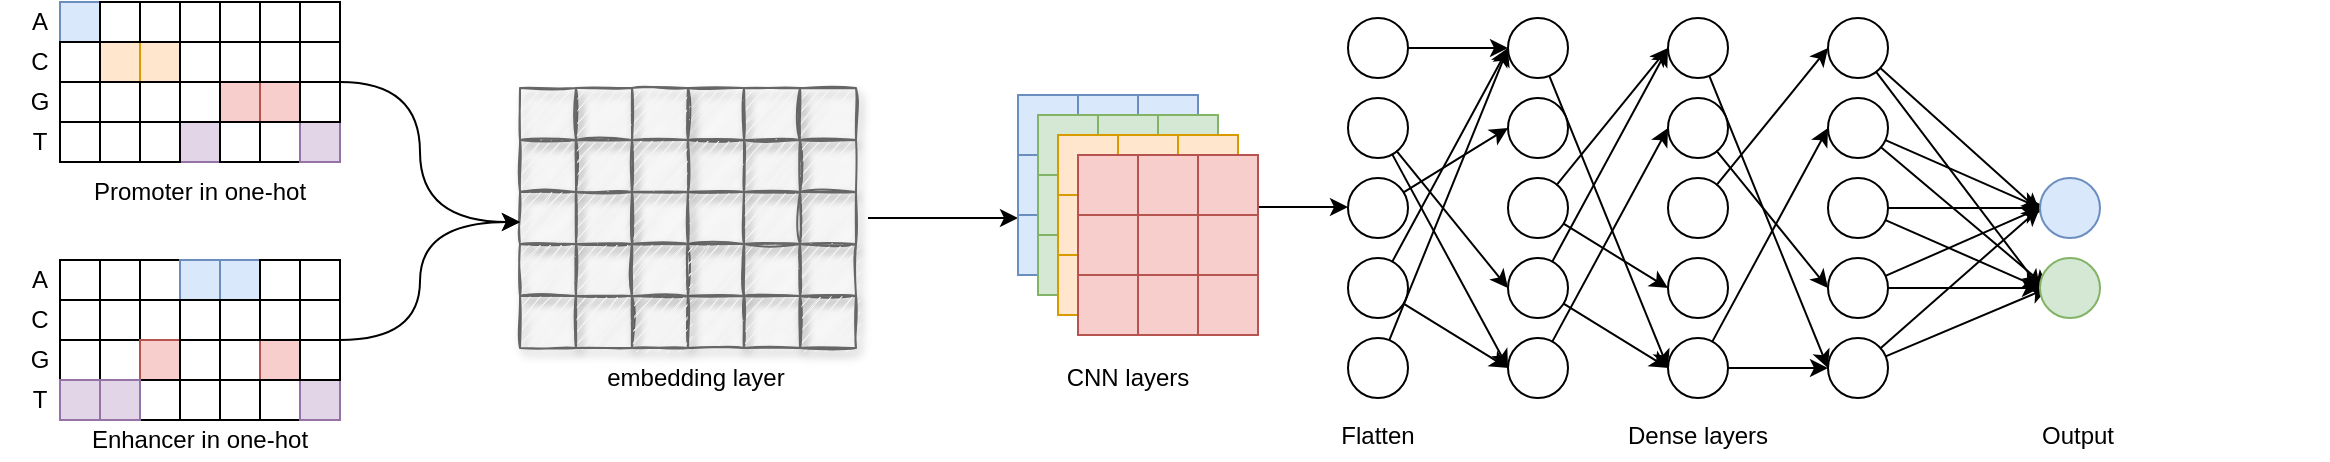 <mxfile version="14.8.5" type="github">
  <diagram id="KxuiyelQ4g_LW83yEsCo" name="Page-1">
    <mxGraphModel dx="1422" dy="763" grid="1" gridSize="10" guides="1" tooltips="1" connect="1" arrows="1" fold="1" page="1" pageScale="1" pageWidth="4681" pageHeight="3300" math="0" shadow="0">
      <root>
        <mxCell id="0" />
        <mxCell id="1" parent="0" />
        <mxCell id="luZRHkZ189JOT4w14sl7-182" style="edgeStyle=orthogonalEdgeStyle;rounded=0;orthogonalLoop=1;jettySize=auto;html=1;entryX=0;entryY=0.5;entryDx=0;entryDy=0;" edge="1" parent="1">
          <mxGeometry relative="1" as="geometry">
            <mxPoint x="570" y="284" as="sourcePoint" />
            <mxPoint x="645" y="284" as="targetPoint" />
            <Array as="points">
              <mxPoint x="590" y="284" />
              <mxPoint x="590" y="284" />
            </Array>
          </mxGeometry>
        </mxCell>
        <mxCell id="sUNE9Ao9WOD159sY9nD--49" value="&lt;div&gt;embedding layer&lt;/div&gt;" style="text;html=1;strokeColor=none;fillColor=none;align=center;verticalAlign=middle;whiteSpace=wrap;rounded=0;" parent="1" vertex="1">
          <mxGeometry x="404" y="354" width="160" height="20" as="geometry" />
        </mxCell>
        <mxCell id="luZRHkZ189JOT4w14sl7-183" value="" style="rounded=0;whiteSpace=wrap;html=1;shadow=1;glass=0;sketch=1;fillColor=#f5f5f5;strokeColor=#666666;fontColor=#333333;" vertex="1" parent="1">
          <mxGeometry x="480" y="219" width="28" height="26" as="geometry" />
        </mxCell>
        <mxCell id="luZRHkZ189JOT4w14sl7-184" value="" style="rounded=0;whiteSpace=wrap;html=1;shadow=1;glass=0;sketch=1;fillColor=#f5f5f5;strokeColor=#666666;fontColor=#333333;" vertex="1" parent="1">
          <mxGeometry x="508" y="219" width="28" height="26" as="geometry" />
        </mxCell>
        <mxCell id="luZRHkZ189JOT4w14sl7-185" value="" style="rounded=0;whiteSpace=wrap;html=1;shadow=1;glass=0;sketch=1;fillColor=#f5f5f5;strokeColor=#666666;fontColor=#333333;" vertex="1" parent="1">
          <mxGeometry x="536" y="219" width="28" height="26" as="geometry" />
        </mxCell>
        <mxCell id="luZRHkZ189JOT4w14sl7-186" value="" style="rounded=0;whiteSpace=wrap;html=1;shadow=1;glass=0;sketch=1;fillColor=#f5f5f5;strokeColor=#666666;fontColor=#333333;" vertex="1" parent="1">
          <mxGeometry x="480" y="245" width="28" height="26" as="geometry" />
        </mxCell>
        <mxCell id="luZRHkZ189JOT4w14sl7-187" value="" style="rounded=0;whiteSpace=wrap;html=1;shadow=1;glass=0;sketch=1;fillColor=#f5f5f5;strokeColor=#666666;fontColor=#333333;" vertex="1" parent="1">
          <mxGeometry x="508" y="245" width="28" height="26" as="geometry" />
        </mxCell>
        <mxCell id="luZRHkZ189JOT4w14sl7-188" value="" style="rounded=0;whiteSpace=wrap;html=1;shadow=1;glass=0;sketch=1;fillColor=#f5f5f5;strokeColor=#666666;fontColor=#333333;" vertex="1" parent="1">
          <mxGeometry x="536" y="245" width="28" height="26" as="geometry" />
        </mxCell>
        <mxCell id="luZRHkZ189JOT4w14sl7-189" value="" style="rounded=0;whiteSpace=wrap;html=1;shadow=1;glass=0;sketch=1;fillColor=#f5f5f5;strokeColor=#666666;fontColor=#333333;" vertex="1" parent="1">
          <mxGeometry x="480" y="271" width="28" height="26" as="geometry" />
        </mxCell>
        <mxCell id="luZRHkZ189JOT4w14sl7-190" value="" style="rounded=0;whiteSpace=wrap;html=1;shadow=1;glass=0;sketch=1;fillColor=#f5f5f5;strokeColor=#666666;fontColor=#333333;" vertex="1" parent="1">
          <mxGeometry x="508" y="271" width="28" height="26" as="geometry" />
        </mxCell>
        <mxCell id="luZRHkZ189JOT4w14sl7-191" value="" style="rounded=0;whiteSpace=wrap;html=1;shadow=1;glass=0;sketch=1;fillColor=#f5f5f5;strokeColor=#666666;fontColor=#333333;" vertex="1" parent="1">
          <mxGeometry x="536" y="271" width="28" height="26" as="geometry" />
        </mxCell>
        <mxCell id="luZRHkZ189JOT4w14sl7-192" value="" style="rounded=0;whiteSpace=wrap;html=1;shadow=1;glass=0;sketch=1;fillColor=#f5f5f5;strokeColor=#666666;fontColor=#333333;" vertex="1" parent="1">
          <mxGeometry x="480" y="297" width="28" height="26" as="geometry" />
        </mxCell>
        <mxCell id="luZRHkZ189JOT4w14sl7-193" value="" style="rounded=0;whiteSpace=wrap;html=1;shadow=1;glass=0;sketch=1;fillColor=#f5f5f5;strokeColor=#666666;fontColor=#333333;" vertex="1" parent="1">
          <mxGeometry x="508" y="297" width="28" height="26" as="geometry" />
        </mxCell>
        <mxCell id="luZRHkZ189JOT4w14sl7-194" value="" style="rounded=0;whiteSpace=wrap;html=1;shadow=1;glass=0;sketch=1;fillColor=#f5f5f5;strokeColor=#666666;fontColor=#333333;" vertex="1" parent="1">
          <mxGeometry x="536" y="297" width="28" height="26" as="geometry" />
        </mxCell>
        <mxCell id="luZRHkZ189JOT4w14sl7-195" value="" style="rounded=0;whiteSpace=wrap;html=1;shadow=1;glass=0;sketch=1;fillColor=#f5f5f5;strokeColor=#666666;fontColor=#333333;" vertex="1" parent="1">
          <mxGeometry x="480" y="323" width="28" height="26" as="geometry" />
        </mxCell>
        <mxCell id="luZRHkZ189JOT4w14sl7-196" value="" style="rounded=0;whiteSpace=wrap;html=1;shadow=1;glass=0;sketch=1;fillColor=#f5f5f5;strokeColor=#666666;fontColor=#333333;" vertex="1" parent="1">
          <mxGeometry x="508" y="323" width="28" height="26" as="geometry" />
        </mxCell>
        <mxCell id="luZRHkZ189JOT4w14sl7-197" value="" style="rounded=0;whiteSpace=wrap;html=1;shadow=1;glass=0;sketch=1;fillColor=#f5f5f5;strokeColor=#666666;fontColor=#333333;" vertex="1" parent="1">
          <mxGeometry x="536" y="323" width="28" height="26" as="geometry" />
        </mxCell>
        <mxCell id="luZRHkZ189JOT4w14sl7-198" value="" style="rounded=0;whiteSpace=wrap;html=1;shadow=1;glass=0;sketch=1;fillColor=#f5f5f5;strokeColor=#666666;fontColor=#333333;" vertex="1" parent="1">
          <mxGeometry x="396" y="219" width="28" height="26" as="geometry" />
        </mxCell>
        <mxCell id="luZRHkZ189JOT4w14sl7-199" value="" style="rounded=0;whiteSpace=wrap;html=1;shadow=1;glass=0;sketch=1;fillColor=#f5f5f5;strokeColor=#666666;fontColor=#333333;" vertex="1" parent="1">
          <mxGeometry x="424" y="219" width="28" height="26" as="geometry" />
        </mxCell>
        <mxCell id="luZRHkZ189JOT4w14sl7-200" value="" style="rounded=0;whiteSpace=wrap;html=1;shadow=1;glass=0;sketch=1;fillColor=#f5f5f5;strokeColor=#666666;fontColor=#333333;" vertex="1" parent="1">
          <mxGeometry x="452" y="219" width="28" height="26" as="geometry" />
        </mxCell>
        <mxCell id="luZRHkZ189JOT4w14sl7-201" value="" style="rounded=0;whiteSpace=wrap;html=1;shadow=1;glass=0;sketch=1;fillColor=#f5f5f5;strokeColor=#666666;fontColor=#333333;" vertex="1" parent="1">
          <mxGeometry x="396" y="245" width="28" height="26" as="geometry" />
        </mxCell>
        <mxCell id="luZRHkZ189JOT4w14sl7-202" value="" style="rounded=0;whiteSpace=wrap;html=1;shadow=1;glass=0;sketch=1;fillColor=#f5f5f5;strokeColor=#666666;fontColor=#333333;" vertex="1" parent="1">
          <mxGeometry x="424" y="245" width="28" height="26" as="geometry" />
        </mxCell>
        <mxCell id="luZRHkZ189JOT4w14sl7-203" value="" style="rounded=0;whiteSpace=wrap;html=1;shadow=1;glass=0;sketch=1;fillColor=#f5f5f5;strokeColor=#666666;fontColor=#333333;" vertex="1" parent="1">
          <mxGeometry x="452" y="245" width="28" height="26" as="geometry" />
        </mxCell>
        <mxCell id="luZRHkZ189JOT4w14sl7-204" value="" style="rounded=0;whiteSpace=wrap;html=1;shadow=1;glass=0;sketch=1;fillColor=#f5f5f5;strokeColor=#666666;fontColor=#333333;" vertex="1" parent="1">
          <mxGeometry x="396" y="271" width="28" height="26" as="geometry" />
        </mxCell>
        <mxCell id="luZRHkZ189JOT4w14sl7-205" value="" style="rounded=0;whiteSpace=wrap;html=1;shadow=1;glass=0;sketch=1;fillColor=#f5f5f5;strokeColor=#666666;fontColor=#333333;" vertex="1" parent="1">
          <mxGeometry x="424" y="271" width="28" height="26" as="geometry" />
        </mxCell>
        <mxCell id="luZRHkZ189JOT4w14sl7-206" value="" style="rounded=0;whiteSpace=wrap;html=1;shadow=1;glass=0;sketch=1;fillColor=#f5f5f5;strokeColor=#666666;fontColor=#333333;" vertex="1" parent="1">
          <mxGeometry x="452" y="271" width="28" height="26" as="geometry" />
        </mxCell>
        <mxCell id="luZRHkZ189JOT4w14sl7-207" value="" style="rounded=0;whiteSpace=wrap;html=1;shadow=1;glass=0;sketch=1;fillColor=#f5f5f5;strokeColor=#666666;fontColor=#333333;" vertex="1" parent="1">
          <mxGeometry x="396" y="297" width="28" height="26" as="geometry" />
        </mxCell>
        <mxCell id="luZRHkZ189JOT4w14sl7-208" value="" style="rounded=0;whiteSpace=wrap;html=1;shadow=1;glass=0;sketch=1;fillColor=#f5f5f5;strokeColor=#666666;fontColor=#333333;" vertex="1" parent="1">
          <mxGeometry x="424" y="297" width="28" height="26" as="geometry" />
        </mxCell>
        <mxCell id="luZRHkZ189JOT4w14sl7-209" value="" style="rounded=0;whiteSpace=wrap;html=1;shadow=1;glass=0;sketch=1;fillColor=#f5f5f5;strokeColor=#666666;fontColor=#333333;" vertex="1" parent="1">
          <mxGeometry x="452" y="297" width="28" height="26" as="geometry" />
        </mxCell>
        <mxCell id="luZRHkZ189JOT4w14sl7-210" value="" style="rounded=0;whiteSpace=wrap;html=1;shadow=1;glass=0;sketch=1;fillColor=#f5f5f5;strokeColor=#666666;fontColor=#333333;" vertex="1" parent="1">
          <mxGeometry x="396" y="323" width="28" height="26" as="geometry" />
        </mxCell>
        <mxCell id="luZRHkZ189JOT4w14sl7-211" value="" style="rounded=0;whiteSpace=wrap;html=1;shadow=1;glass=0;sketch=1;fillColor=#f5f5f5;strokeColor=#666666;fontColor=#333333;" vertex="1" parent="1">
          <mxGeometry x="424" y="323" width="28" height="26" as="geometry" />
        </mxCell>
        <mxCell id="luZRHkZ189JOT4w14sl7-212" value="" style="rounded=0;whiteSpace=wrap;html=1;shadow=1;glass=0;sketch=1;fillColor=#f5f5f5;strokeColor=#666666;fontColor=#333333;" vertex="1" parent="1">
          <mxGeometry x="452" y="323" width="28" height="26" as="geometry" />
        </mxCell>
        <mxCell id="luZRHkZ189JOT4w14sl7-213" value="&lt;div&gt;Promoter in one-hot&lt;/div&gt;" style="text;html=1;strokeColor=none;fillColor=none;align=center;verticalAlign=middle;whiteSpace=wrap;rounded=0;" vertex="1" parent="1">
          <mxGeometry x="156" y="261" width="160" height="20" as="geometry" />
        </mxCell>
        <mxCell id="luZRHkZ189JOT4w14sl7-214" value="&lt;div&gt;Enhancer in one-hot&lt;/div&gt;" style="text;html=1;strokeColor=none;fillColor=none;align=center;verticalAlign=middle;whiteSpace=wrap;rounded=0;" vertex="1" parent="1">
          <mxGeometry x="156" y="385" width="160" height="20" as="geometry" />
        </mxCell>
        <mxCell id="luZRHkZ189JOT4w14sl7-215" value="G" style="text;html=1;strokeColor=none;fillColor=none;align=center;verticalAlign=middle;whiteSpace=wrap;rounded=0;" vertex="1" parent="1">
          <mxGeometry x="136" y="216" width="40" height="20" as="geometry" />
        </mxCell>
        <mxCell id="luZRHkZ189JOT4w14sl7-216" value="T" style="text;html=1;strokeColor=none;fillColor=none;align=center;verticalAlign=middle;whiteSpace=wrap;rounded=0;" vertex="1" parent="1">
          <mxGeometry x="136" y="236" width="40" height="20" as="geometry" />
        </mxCell>
        <mxCell id="luZRHkZ189JOT4w14sl7-217" value="&lt;div&gt;A&lt;/div&gt;" style="text;html=1;strokeColor=none;fillColor=none;align=center;verticalAlign=middle;whiteSpace=wrap;rounded=0;" vertex="1" parent="1">
          <mxGeometry x="136" y="176" width="40" height="20" as="geometry" />
        </mxCell>
        <mxCell id="luZRHkZ189JOT4w14sl7-218" value="C" style="text;html=1;strokeColor=none;fillColor=none;align=center;verticalAlign=middle;whiteSpace=wrap;rounded=0;" vertex="1" parent="1">
          <mxGeometry x="136" y="196" width="40" height="20" as="geometry" />
        </mxCell>
        <mxCell id="luZRHkZ189JOT4w14sl7-219" value="" style="whiteSpace=wrap;html=1;aspect=fixed;fillColor=#dae8fc;strokeColor=#6c8ebf;" vertex="1" parent="1">
          <mxGeometry x="166" y="176" width="20" height="20" as="geometry" />
        </mxCell>
        <mxCell id="luZRHkZ189JOT4w14sl7-220" value="" style="whiteSpace=wrap;html=1;aspect=fixed;" vertex="1" parent="1">
          <mxGeometry x="186" y="196" width="20" height="20" as="geometry" />
        </mxCell>
        <mxCell id="luZRHkZ189JOT4w14sl7-221" value="" style="whiteSpace=wrap;html=1;aspect=fixed;fillColor=#ffe6cc;strokeColor=#d79b00;" vertex="1" parent="1">
          <mxGeometry x="186" y="196" width="20" height="20" as="geometry" />
        </mxCell>
        <mxCell id="luZRHkZ189JOT4w14sl7-222" value="" style="whiteSpace=wrap;html=1;aspect=fixed;fillColor=#ffe6cc;strokeColor=#d79b00;" vertex="1" parent="1">
          <mxGeometry x="206" y="196" width="20" height="20" as="geometry" />
        </mxCell>
        <mxCell id="luZRHkZ189JOT4w14sl7-223" value="" style="whiteSpace=wrap;html=1;aspect=fixed;fillColor=#e1d5e7;strokeColor=#9673a6;" vertex="1" parent="1">
          <mxGeometry x="226" y="236" width="20" height="20" as="geometry" />
        </mxCell>
        <mxCell id="luZRHkZ189JOT4w14sl7-224" value="" style="whiteSpace=wrap;html=1;aspect=fixed;fillColor=#f8cecc;strokeColor=#b85450;" vertex="1" parent="1">
          <mxGeometry x="246" y="216" width="20" height="20" as="geometry" />
        </mxCell>
        <mxCell id="luZRHkZ189JOT4w14sl7-225" value="" style="whiteSpace=wrap;html=1;aspect=fixed;fillColor=#f8cecc;strokeColor=#b85450;" vertex="1" parent="1">
          <mxGeometry x="266" y="216" width="20" height="20" as="geometry" />
        </mxCell>
        <mxCell id="luZRHkZ189JOT4w14sl7-226" value="" style="rounded=0;whiteSpace=wrap;html=1;" vertex="1" parent="1">
          <mxGeometry x="166" y="196" width="20" height="20" as="geometry" />
        </mxCell>
        <mxCell id="luZRHkZ189JOT4w14sl7-227" value="" style="rounded=0;whiteSpace=wrap;html=1;" vertex="1" parent="1">
          <mxGeometry x="166" y="216" width="20" height="20" as="geometry" />
        </mxCell>
        <mxCell id="luZRHkZ189JOT4w14sl7-228" value="" style="rounded=0;whiteSpace=wrap;html=1;" vertex="1" parent="1">
          <mxGeometry x="186" y="216" width="20" height="20" as="geometry" />
        </mxCell>
        <mxCell id="luZRHkZ189JOT4w14sl7-229" value="" style="rounded=0;whiteSpace=wrap;html=1;" vertex="1" parent="1">
          <mxGeometry x="206" y="216" width="20" height="20" as="geometry" />
        </mxCell>
        <mxCell id="luZRHkZ189JOT4w14sl7-230" value="" style="rounded=0;whiteSpace=wrap;html=1;" vertex="1" parent="1">
          <mxGeometry x="226" y="216" width="20" height="20" as="geometry" />
        </mxCell>
        <mxCell id="luZRHkZ189JOT4w14sl7-231" value="" style="rounded=0;whiteSpace=wrap;html=1;" vertex="1" parent="1">
          <mxGeometry x="206" y="236" width="20" height="20" as="geometry" />
        </mxCell>
        <mxCell id="luZRHkZ189JOT4w14sl7-232" value="" style="rounded=0;whiteSpace=wrap;html=1;" vertex="1" parent="1">
          <mxGeometry x="166" y="236" width="20" height="20" as="geometry" />
        </mxCell>
        <mxCell id="luZRHkZ189JOT4w14sl7-233" value="" style="rounded=0;whiteSpace=wrap;html=1;" vertex="1" parent="1">
          <mxGeometry x="186" y="236" width="20" height="20" as="geometry" />
        </mxCell>
        <mxCell id="luZRHkZ189JOT4w14sl7-234" value="" style="rounded=0;whiteSpace=wrap;html=1;" vertex="1" parent="1">
          <mxGeometry x="246" y="236" width="20" height="20" as="geometry" />
        </mxCell>
        <mxCell id="luZRHkZ189JOT4w14sl7-235" value="" style="rounded=0;whiteSpace=wrap;html=1;" vertex="1" parent="1">
          <mxGeometry x="266" y="236" width="20" height="20" as="geometry" />
        </mxCell>
        <mxCell id="luZRHkZ189JOT4w14sl7-236" value="" style="rounded=0;whiteSpace=wrap;html=1;" vertex="1" parent="1">
          <mxGeometry x="186" y="176" width="20" height="20" as="geometry" />
        </mxCell>
        <mxCell id="luZRHkZ189JOT4w14sl7-237" value="" style="rounded=0;whiteSpace=wrap;html=1;" vertex="1" parent="1">
          <mxGeometry x="206" y="176" width="20" height="20" as="geometry" />
        </mxCell>
        <mxCell id="luZRHkZ189JOT4w14sl7-238" value="" style="rounded=0;whiteSpace=wrap;html=1;" vertex="1" parent="1">
          <mxGeometry x="226" y="176" width="20" height="20" as="geometry" />
        </mxCell>
        <mxCell id="luZRHkZ189JOT4w14sl7-239" value="" style="rounded=0;whiteSpace=wrap;html=1;" vertex="1" parent="1">
          <mxGeometry x="246" y="176" width="20" height="20" as="geometry" />
        </mxCell>
        <mxCell id="luZRHkZ189JOT4w14sl7-240" value="" style="rounded=0;whiteSpace=wrap;html=1;" vertex="1" parent="1">
          <mxGeometry x="226" y="196" width="20" height="20" as="geometry" />
        </mxCell>
        <mxCell id="luZRHkZ189JOT4w14sl7-241" value="" style="rounded=0;whiteSpace=wrap;html=1;" vertex="1" parent="1">
          <mxGeometry x="246" y="196" width="20" height="20" as="geometry" />
        </mxCell>
        <mxCell id="luZRHkZ189JOT4w14sl7-242" value="" style="rounded=0;whiteSpace=wrap;html=1;" vertex="1" parent="1">
          <mxGeometry x="266" y="196" width="20" height="20" as="geometry" />
        </mxCell>
        <mxCell id="luZRHkZ189JOT4w14sl7-243" value="" style="rounded=0;whiteSpace=wrap;html=1;" vertex="1" parent="1">
          <mxGeometry x="266" y="176" width="20" height="20" as="geometry" />
        </mxCell>
        <mxCell id="luZRHkZ189JOT4w14sl7-244" value="" style="whiteSpace=wrap;html=1;aspect=fixed;fillColor=#e1d5e7;strokeColor=#9673a6;" vertex="1" parent="1">
          <mxGeometry x="286" y="236" width="20" height="20" as="geometry" />
        </mxCell>
        <mxCell id="luZRHkZ189JOT4w14sl7-245" value="" style="rounded=0;whiteSpace=wrap;html=1;" vertex="1" parent="1">
          <mxGeometry x="286" y="216" width="20" height="20" as="geometry" />
        </mxCell>
        <mxCell id="luZRHkZ189JOT4w14sl7-246" value="" style="rounded=0;whiteSpace=wrap;html=1;" vertex="1" parent="1">
          <mxGeometry x="286" y="176" width="20" height="20" as="geometry" />
        </mxCell>
        <mxCell id="luZRHkZ189JOT4w14sl7-247" style="edgeStyle=orthogonalEdgeStyle;curved=1;rounded=0;orthogonalLoop=1;jettySize=auto;html=1;entryX=0;entryY=0.5;entryDx=0;entryDy=0;exitX=1;exitY=1;exitDx=0;exitDy=0;" edge="1" parent="1" source="luZRHkZ189JOT4w14sl7-248">
          <mxGeometry relative="1" as="geometry">
            <mxPoint x="396" y="286.0" as="targetPoint" />
            <Array as="points">
              <mxPoint x="346" y="216.5" />
              <mxPoint x="346" y="286.5" />
            </Array>
          </mxGeometry>
        </mxCell>
        <mxCell id="luZRHkZ189JOT4w14sl7-248" value="" style="rounded=0;whiteSpace=wrap;html=1;" vertex="1" parent="1">
          <mxGeometry x="286" y="196" width="20" height="20" as="geometry" />
        </mxCell>
        <mxCell id="luZRHkZ189JOT4w14sl7-249" value="G" style="text;html=1;strokeColor=none;fillColor=none;align=center;verticalAlign=middle;whiteSpace=wrap;rounded=0;" vertex="1" parent="1">
          <mxGeometry x="136" y="345" width="40" height="20" as="geometry" />
        </mxCell>
        <mxCell id="luZRHkZ189JOT4w14sl7-250" value="T" style="text;html=1;strokeColor=none;fillColor=none;align=center;verticalAlign=middle;whiteSpace=wrap;rounded=0;" vertex="1" parent="1">
          <mxGeometry x="136" y="365" width="40" height="20" as="geometry" />
        </mxCell>
        <mxCell id="luZRHkZ189JOT4w14sl7-251" value="&lt;div&gt;A&lt;/div&gt;" style="text;html=1;strokeColor=none;fillColor=none;align=center;verticalAlign=middle;whiteSpace=wrap;rounded=0;" vertex="1" parent="1">
          <mxGeometry x="136" y="305" width="40" height="20" as="geometry" />
        </mxCell>
        <mxCell id="luZRHkZ189JOT4w14sl7-252" value="C" style="text;html=1;strokeColor=none;fillColor=none;align=center;verticalAlign=middle;whiteSpace=wrap;rounded=0;" vertex="1" parent="1">
          <mxGeometry x="136" y="325" width="40" height="20" as="geometry" />
        </mxCell>
        <mxCell id="luZRHkZ189JOT4w14sl7-253" value="" style="whiteSpace=wrap;html=1;aspect=fixed;" vertex="1" parent="1">
          <mxGeometry x="166" y="305" width="20" height="20" as="geometry" />
        </mxCell>
        <mxCell id="luZRHkZ189JOT4w14sl7-254" value="" style="whiteSpace=wrap;html=1;aspect=fixed;" vertex="1" parent="1">
          <mxGeometry x="186" y="325" width="20" height="20" as="geometry" />
        </mxCell>
        <mxCell id="luZRHkZ189JOT4w14sl7-255" value="" style="whiteSpace=wrap;html=1;aspect=fixed;" vertex="1" parent="1">
          <mxGeometry x="186" y="325" width="20" height="20" as="geometry" />
        </mxCell>
        <mxCell id="luZRHkZ189JOT4w14sl7-256" value="" style="whiteSpace=wrap;html=1;aspect=fixed;" vertex="1" parent="1">
          <mxGeometry x="206" y="325" width="20" height="20" as="geometry" />
        </mxCell>
        <mxCell id="luZRHkZ189JOT4w14sl7-257" value="" style="whiteSpace=wrap;html=1;aspect=fixed;" vertex="1" parent="1">
          <mxGeometry x="226" y="365" width="20" height="20" as="geometry" />
        </mxCell>
        <mxCell id="luZRHkZ189JOT4w14sl7-258" value="" style="whiteSpace=wrap;html=1;aspect=fixed;" vertex="1" parent="1">
          <mxGeometry x="246" y="345" width="20" height="20" as="geometry" />
        </mxCell>
        <mxCell id="luZRHkZ189JOT4w14sl7-259" value="" style="whiteSpace=wrap;html=1;aspect=fixed;fillColor=#f8cecc;strokeColor=#b85450;" vertex="1" parent="1">
          <mxGeometry x="266" y="345" width="20" height="20" as="geometry" />
        </mxCell>
        <mxCell id="luZRHkZ189JOT4w14sl7-260" value="" style="rounded=0;whiteSpace=wrap;html=1;" vertex="1" parent="1">
          <mxGeometry x="166" y="325" width="20" height="20" as="geometry" />
        </mxCell>
        <mxCell id="luZRHkZ189JOT4w14sl7-261" value="" style="rounded=0;whiteSpace=wrap;html=1;" vertex="1" parent="1">
          <mxGeometry x="166" y="345" width="20" height="20" as="geometry" />
        </mxCell>
        <mxCell id="luZRHkZ189JOT4w14sl7-262" value="" style="rounded=0;whiteSpace=wrap;html=1;" vertex="1" parent="1">
          <mxGeometry x="186" y="345" width="20" height="20" as="geometry" />
        </mxCell>
        <mxCell id="luZRHkZ189JOT4w14sl7-263" value="" style="rounded=0;whiteSpace=wrap;html=1;fillColor=#f8cecc;strokeColor=#b85450;" vertex="1" parent="1">
          <mxGeometry x="206" y="345" width="20" height="20" as="geometry" />
        </mxCell>
        <mxCell id="luZRHkZ189JOT4w14sl7-264" value="" style="rounded=0;whiteSpace=wrap;html=1;" vertex="1" parent="1">
          <mxGeometry x="226" y="345" width="20" height="20" as="geometry" />
        </mxCell>
        <mxCell id="luZRHkZ189JOT4w14sl7-265" value="" style="rounded=0;whiteSpace=wrap;html=1;" vertex="1" parent="1">
          <mxGeometry x="206" y="365" width="20" height="20" as="geometry" />
        </mxCell>
        <mxCell id="luZRHkZ189JOT4w14sl7-266" value="" style="rounded=0;whiteSpace=wrap;html=1;fillColor=#e1d5e7;strokeColor=#9673a6;" vertex="1" parent="1">
          <mxGeometry x="166" y="365" width="20" height="20" as="geometry" />
        </mxCell>
        <mxCell id="luZRHkZ189JOT4w14sl7-267" value="" style="rounded=0;whiteSpace=wrap;html=1;fillColor=#e1d5e7;strokeColor=#9673a6;" vertex="1" parent="1">
          <mxGeometry x="186" y="365" width="20" height="20" as="geometry" />
        </mxCell>
        <mxCell id="luZRHkZ189JOT4w14sl7-268" value="" style="rounded=0;whiteSpace=wrap;html=1;" vertex="1" parent="1">
          <mxGeometry x="246" y="365" width="20" height="20" as="geometry" />
        </mxCell>
        <mxCell id="luZRHkZ189JOT4w14sl7-269" value="" style="rounded=0;whiteSpace=wrap;html=1;" vertex="1" parent="1">
          <mxGeometry x="266" y="365" width="20" height="20" as="geometry" />
        </mxCell>
        <mxCell id="luZRHkZ189JOT4w14sl7-270" value="" style="rounded=0;whiteSpace=wrap;html=1;" vertex="1" parent="1">
          <mxGeometry x="186" y="305" width="20" height="20" as="geometry" />
        </mxCell>
        <mxCell id="luZRHkZ189JOT4w14sl7-271" value="" style="rounded=0;whiteSpace=wrap;html=1;" vertex="1" parent="1">
          <mxGeometry x="206" y="305" width="20" height="20" as="geometry" />
        </mxCell>
        <mxCell id="luZRHkZ189JOT4w14sl7-272" value="" style="rounded=0;whiteSpace=wrap;html=1;fillColor=#dae8fc;strokeColor=#6c8ebf;" vertex="1" parent="1">
          <mxGeometry x="226" y="305" width="20" height="20" as="geometry" />
        </mxCell>
        <mxCell id="luZRHkZ189JOT4w14sl7-273" value="" style="rounded=0;whiteSpace=wrap;html=1;fillColor=#dae8fc;strokeColor=#6c8ebf;" vertex="1" parent="1">
          <mxGeometry x="246" y="305" width="20" height="20" as="geometry" />
        </mxCell>
        <mxCell id="luZRHkZ189JOT4w14sl7-274" value="" style="rounded=0;whiteSpace=wrap;html=1;" vertex="1" parent="1">
          <mxGeometry x="226" y="325" width="20" height="20" as="geometry" />
        </mxCell>
        <mxCell id="luZRHkZ189JOT4w14sl7-275" value="" style="rounded=0;whiteSpace=wrap;html=1;" vertex="1" parent="1">
          <mxGeometry x="246" y="325" width="20" height="20" as="geometry" />
        </mxCell>
        <mxCell id="luZRHkZ189JOT4w14sl7-276" value="" style="rounded=0;whiteSpace=wrap;html=1;" vertex="1" parent="1">
          <mxGeometry x="266" y="325" width="20" height="20" as="geometry" />
        </mxCell>
        <mxCell id="luZRHkZ189JOT4w14sl7-277" value="" style="rounded=0;whiteSpace=wrap;html=1;" vertex="1" parent="1">
          <mxGeometry x="266" y="305" width="20" height="20" as="geometry" />
        </mxCell>
        <mxCell id="luZRHkZ189JOT4w14sl7-278" value="" style="whiteSpace=wrap;html=1;aspect=fixed;fillColor=#e1d5e7;strokeColor=#9673a6;" vertex="1" parent="1">
          <mxGeometry x="286" y="365" width="20" height="20" as="geometry" />
        </mxCell>
        <mxCell id="luZRHkZ189JOT4w14sl7-279" value="" style="rounded=0;whiteSpace=wrap;html=1;" vertex="1" parent="1">
          <mxGeometry x="286" y="345" width="20" height="20" as="geometry" />
        </mxCell>
        <mxCell id="luZRHkZ189JOT4w14sl7-280" value="" style="rounded=0;whiteSpace=wrap;html=1;" vertex="1" parent="1">
          <mxGeometry x="286" y="305" width="20" height="20" as="geometry" />
        </mxCell>
        <mxCell id="luZRHkZ189JOT4w14sl7-281" style="edgeStyle=orthogonalEdgeStyle;curved=1;rounded=0;orthogonalLoop=1;jettySize=auto;html=1;entryX=0;entryY=0.5;entryDx=0;entryDy=0;exitX=1;exitY=1;exitDx=0;exitDy=0;" edge="1" parent="1" source="luZRHkZ189JOT4w14sl7-282">
          <mxGeometry relative="1" as="geometry">
            <mxPoint x="396" y="286.0" as="targetPoint" />
            <Array as="points">
              <mxPoint x="346" y="345.5" />
              <mxPoint x="346" y="285.5" />
            </Array>
          </mxGeometry>
        </mxCell>
        <mxCell id="luZRHkZ189JOT4w14sl7-282" value="" style="rounded=0;whiteSpace=wrap;html=1;" vertex="1" parent="1">
          <mxGeometry x="286" y="325" width="20" height="20" as="geometry" />
        </mxCell>
        <mxCell id="luZRHkZ189JOT4w14sl7-283" style="edgeStyle=orthogonalEdgeStyle;rounded=0;orthogonalLoop=1;jettySize=auto;html=1;entryX=0;entryY=0.5;entryDx=0;entryDy=0;" edge="1" parent="1">
          <mxGeometry relative="1" as="geometry">
            <mxPoint x="765" y="278.5" as="sourcePoint" />
            <mxPoint x="810" y="278.5" as="targetPoint" />
            <Array as="points">
              <mxPoint x="780" y="278.5" />
              <mxPoint x="780" y="278.5" />
            </Array>
          </mxGeometry>
        </mxCell>
        <mxCell id="luZRHkZ189JOT4w14sl7-284" value="&lt;div&gt;CNN layers&lt;/div&gt;" style="text;html=1;strokeColor=none;fillColor=none;align=center;verticalAlign=middle;whiteSpace=wrap;rounded=0;" vertex="1" parent="1">
          <mxGeometry x="575" y="353.5" width="250" height="20" as="geometry" />
        </mxCell>
        <mxCell id="luZRHkZ189JOT4w14sl7-285" value="" style="whiteSpace=wrap;html=1;aspect=fixed;fillColor=#dae8fc;strokeColor=#6c8ebf;" vertex="1" parent="1">
          <mxGeometry x="645" y="222.5" width="30" height="30" as="geometry" />
        </mxCell>
        <mxCell id="luZRHkZ189JOT4w14sl7-286" value="" style="whiteSpace=wrap;html=1;aspect=fixed;fillColor=#dae8fc;strokeColor=#6c8ebf;" vertex="1" parent="1">
          <mxGeometry x="675" y="222.5" width="30" height="30" as="geometry" />
        </mxCell>
        <mxCell id="luZRHkZ189JOT4w14sl7-287" value="" style="whiteSpace=wrap;html=1;aspect=fixed;fillColor=#dae8fc;strokeColor=#6c8ebf;" vertex="1" parent="1">
          <mxGeometry x="705" y="222.5" width="30" height="30" as="geometry" />
        </mxCell>
        <mxCell id="luZRHkZ189JOT4w14sl7-288" value="" style="whiteSpace=wrap;html=1;aspect=fixed;fillColor=#dae8fc;strokeColor=#6c8ebf;" vertex="1" parent="1">
          <mxGeometry x="645" y="252.5" width="30" height="30" as="geometry" />
        </mxCell>
        <mxCell id="luZRHkZ189JOT4w14sl7-289" value="" style="whiteSpace=wrap;html=1;aspect=fixed;fillColor=#dae8fc;strokeColor=#6c8ebf;" vertex="1" parent="1">
          <mxGeometry x="675" y="252.5" width="30" height="30" as="geometry" />
        </mxCell>
        <mxCell id="luZRHkZ189JOT4w14sl7-290" value="" style="whiteSpace=wrap;html=1;aspect=fixed;fillColor=#dae8fc;strokeColor=#6c8ebf;" vertex="1" parent="1">
          <mxGeometry x="705" y="252.5" width="30" height="30" as="geometry" />
        </mxCell>
        <mxCell id="luZRHkZ189JOT4w14sl7-291" value="" style="whiteSpace=wrap;html=1;aspect=fixed;fillColor=#dae8fc;strokeColor=#6c8ebf;" vertex="1" parent="1">
          <mxGeometry x="645" y="282.5" width="30" height="30" as="geometry" />
        </mxCell>
        <mxCell id="luZRHkZ189JOT4w14sl7-292" value="" style="whiteSpace=wrap;html=1;aspect=fixed;fillColor=#dae8fc;strokeColor=#6c8ebf;" vertex="1" parent="1">
          <mxGeometry x="675" y="282.5" width="30" height="30" as="geometry" />
        </mxCell>
        <mxCell id="luZRHkZ189JOT4w14sl7-293" value="" style="whiteSpace=wrap;html=1;aspect=fixed;fillColor=#dae8fc;strokeColor=#6c8ebf;" vertex="1" parent="1">
          <mxGeometry x="705" y="282.5" width="30" height="30" as="geometry" />
        </mxCell>
        <mxCell id="luZRHkZ189JOT4w14sl7-294" value="" style="whiteSpace=wrap;html=1;aspect=fixed;fillColor=#d5e8d4;strokeColor=#82b366;" vertex="1" parent="1">
          <mxGeometry x="655" y="232.5" width="30" height="30" as="geometry" />
        </mxCell>
        <mxCell id="luZRHkZ189JOT4w14sl7-295" value="" style="whiteSpace=wrap;html=1;aspect=fixed;fillColor=#d5e8d4;strokeColor=#82b366;" vertex="1" parent="1">
          <mxGeometry x="685" y="232.5" width="30" height="30" as="geometry" />
        </mxCell>
        <mxCell id="luZRHkZ189JOT4w14sl7-296" value="" style="whiteSpace=wrap;html=1;aspect=fixed;fillColor=#d5e8d4;strokeColor=#82b366;" vertex="1" parent="1">
          <mxGeometry x="715" y="232.5" width="30" height="30" as="geometry" />
        </mxCell>
        <mxCell id="luZRHkZ189JOT4w14sl7-297" value="" style="whiteSpace=wrap;html=1;aspect=fixed;fillColor=#d5e8d4;strokeColor=#82b366;" vertex="1" parent="1">
          <mxGeometry x="655" y="262.5" width="30" height="30" as="geometry" />
        </mxCell>
        <mxCell id="luZRHkZ189JOT4w14sl7-298" value="" style="whiteSpace=wrap;html=1;aspect=fixed;fillColor=#d5e8d4;strokeColor=#82b366;" vertex="1" parent="1">
          <mxGeometry x="685" y="262.5" width="30" height="30" as="geometry" />
        </mxCell>
        <mxCell id="luZRHkZ189JOT4w14sl7-299" value="" style="whiteSpace=wrap;html=1;aspect=fixed;fillColor=#d5e8d4;strokeColor=#82b366;" vertex="1" parent="1">
          <mxGeometry x="715" y="262.5" width="30" height="30" as="geometry" />
        </mxCell>
        <mxCell id="luZRHkZ189JOT4w14sl7-300" value="" style="whiteSpace=wrap;html=1;aspect=fixed;fillColor=#d5e8d4;strokeColor=#82b366;" vertex="1" parent="1">
          <mxGeometry x="655" y="292.5" width="30" height="30" as="geometry" />
        </mxCell>
        <mxCell id="luZRHkZ189JOT4w14sl7-301" value="" style="whiteSpace=wrap;html=1;aspect=fixed;fillColor=#d5e8d4;strokeColor=#82b366;" vertex="1" parent="1">
          <mxGeometry x="685" y="292.5" width="30" height="30" as="geometry" />
        </mxCell>
        <mxCell id="luZRHkZ189JOT4w14sl7-302" value="" style="whiteSpace=wrap;html=1;aspect=fixed;fillColor=#d5e8d4;strokeColor=#82b366;" vertex="1" parent="1">
          <mxGeometry x="715" y="292.5" width="30" height="30" as="geometry" />
        </mxCell>
        <mxCell id="luZRHkZ189JOT4w14sl7-303" value="" style="whiteSpace=wrap;html=1;aspect=fixed;fillColor=#ffe6cc;strokeColor=#d79b00;" vertex="1" parent="1">
          <mxGeometry x="665" y="242.5" width="30" height="30" as="geometry" />
        </mxCell>
        <mxCell id="luZRHkZ189JOT4w14sl7-304" value="" style="whiteSpace=wrap;html=1;aspect=fixed;fillColor=#ffe6cc;strokeColor=#d79b00;" vertex="1" parent="1">
          <mxGeometry x="695" y="242.5" width="30" height="30" as="geometry" />
        </mxCell>
        <mxCell id="luZRHkZ189JOT4w14sl7-305" value="" style="whiteSpace=wrap;html=1;aspect=fixed;fillColor=#ffe6cc;strokeColor=#d79b00;" vertex="1" parent="1">
          <mxGeometry x="725" y="242.5" width="30" height="30" as="geometry" />
        </mxCell>
        <mxCell id="luZRHkZ189JOT4w14sl7-306" value="" style="whiteSpace=wrap;html=1;aspect=fixed;fillColor=#ffe6cc;strokeColor=#d79b00;" vertex="1" parent="1">
          <mxGeometry x="665" y="272.5" width="30" height="30" as="geometry" />
        </mxCell>
        <mxCell id="luZRHkZ189JOT4w14sl7-307" value="" style="whiteSpace=wrap;html=1;aspect=fixed;fillColor=#ffe6cc;strokeColor=#d79b00;" vertex="1" parent="1">
          <mxGeometry x="695" y="272.5" width="30" height="30" as="geometry" />
        </mxCell>
        <mxCell id="luZRHkZ189JOT4w14sl7-308" value="" style="whiteSpace=wrap;html=1;aspect=fixed;fillColor=#ffe6cc;strokeColor=#d79b00;" vertex="1" parent="1">
          <mxGeometry x="725" y="272.5" width="30" height="30" as="geometry" />
        </mxCell>
        <mxCell id="luZRHkZ189JOT4w14sl7-309" value="" style="whiteSpace=wrap;html=1;aspect=fixed;fillColor=#ffe6cc;strokeColor=#d79b00;" vertex="1" parent="1">
          <mxGeometry x="665" y="302.5" width="30" height="30" as="geometry" />
        </mxCell>
        <mxCell id="luZRHkZ189JOT4w14sl7-310" value="" style="whiteSpace=wrap;html=1;aspect=fixed;fillColor=#ffe6cc;strokeColor=#d79b00;" vertex="1" parent="1">
          <mxGeometry x="695" y="302.5" width="30" height="30" as="geometry" />
        </mxCell>
        <mxCell id="luZRHkZ189JOT4w14sl7-311" value="" style="whiteSpace=wrap;html=1;aspect=fixed;fillColor=#ffe6cc;strokeColor=#d79b00;" vertex="1" parent="1">
          <mxGeometry x="725" y="302.5" width="30" height="30" as="geometry" />
        </mxCell>
        <mxCell id="luZRHkZ189JOT4w14sl7-312" value="" style="whiteSpace=wrap;html=1;aspect=fixed;fillColor=#f8cecc;strokeColor=#b85450;" vertex="1" parent="1">
          <mxGeometry x="675" y="252.5" width="30" height="30" as="geometry" />
        </mxCell>
        <mxCell id="luZRHkZ189JOT4w14sl7-313" value="" style="whiteSpace=wrap;html=1;aspect=fixed;fillColor=#f8cecc;strokeColor=#b85450;" vertex="1" parent="1">
          <mxGeometry x="705" y="252.5" width="30" height="30" as="geometry" />
        </mxCell>
        <mxCell id="luZRHkZ189JOT4w14sl7-314" value="" style="whiteSpace=wrap;html=1;aspect=fixed;fillColor=#f8cecc;strokeColor=#b85450;" vertex="1" parent="1">
          <mxGeometry x="735" y="252.5" width="30" height="30" as="geometry" />
        </mxCell>
        <mxCell id="luZRHkZ189JOT4w14sl7-315" value="" style="whiteSpace=wrap;html=1;aspect=fixed;fillColor=#f8cecc;strokeColor=#b85450;" vertex="1" parent="1">
          <mxGeometry x="675" y="282.5" width="30" height="30" as="geometry" />
        </mxCell>
        <mxCell id="luZRHkZ189JOT4w14sl7-316" value="" style="whiteSpace=wrap;html=1;aspect=fixed;fillColor=#f8cecc;strokeColor=#b85450;" vertex="1" parent="1">
          <mxGeometry x="705" y="282.5" width="30" height="30" as="geometry" />
        </mxCell>
        <mxCell id="luZRHkZ189JOT4w14sl7-317" value="" style="whiteSpace=wrap;html=1;aspect=fixed;fillColor=#f8cecc;strokeColor=#b85450;" vertex="1" parent="1">
          <mxGeometry x="735" y="282.5" width="30" height="30" as="geometry" />
        </mxCell>
        <mxCell id="luZRHkZ189JOT4w14sl7-318" value="" style="whiteSpace=wrap;html=1;aspect=fixed;fillColor=#f8cecc;strokeColor=#b85450;" vertex="1" parent="1">
          <mxGeometry x="675" y="312.5" width="30" height="30" as="geometry" />
        </mxCell>
        <mxCell id="luZRHkZ189JOT4w14sl7-319" value="" style="whiteSpace=wrap;html=1;aspect=fixed;fillColor=#f8cecc;strokeColor=#b85450;" vertex="1" parent="1">
          <mxGeometry x="705" y="312.5" width="30" height="30" as="geometry" />
        </mxCell>
        <mxCell id="luZRHkZ189JOT4w14sl7-320" value="" style="whiteSpace=wrap;html=1;aspect=fixed;fillColor=#f8cecc;strokeColor=#b85450;" vertex="1" parent="1">
          <mxGeometry x="735" y="312.5" width="30" height="30" as="geometry" />
        </mxCell>
        <mxCell id="luZRHkZ189JOT4w14sl7-321" style="edgeStyle=none;rounded=0;orthogonalLoop=1;jettySize=auto;html=1;entryX=0;entryY=0.5;entryDx=0;entryDy=0;" edge="1" parent="1" source="luZRHkZ189JOT4w14sl7-322" target="luZRHkZ189JOT4w14sl7-334">
          <mxGeometry relative="1" as="geometry" />
        </mxCell>
        <mxCell id="luZRHkZ189JOT4w14sl7-322" value="" style="ellipse;whiteSpace=wrap;html=1;aspect=fixed;" vertex="1" parent="1">
          <mxGeometry x="810" y="184" width="30" height="30" as="geometry" />
        </mxCell>
        <mxCell id="luZRHkZ189JOT4w14sl7-323" style="edgeStyle=none;rounded=1;jumpSize=20;orthogonalLoop=1;jettySize=auto;html=1;entryX=0;entryY=0.5;entryDx=0;entryDy=0;strokeWidth=1;" edge="1" parent="1" source="luZRHkZ189JOT4w14sl7-325" target="luZRHkZ189JOT4w14sl7-343">
          <mxGeometry relative="1" as="geometry" />
        </mxCell>
        <mxCell id="luZRHkZ189JOT4w14sl7-324" style="edgeStyle=none;rounded=1;jumpSize=20;orthogonalLoop=1;jettySize=auto;html=1;entryX=0;entryY=0.5;entryDx=0;entryDy=0;strokeWidth=1;" edge="1" parent="1" source="luZRHkZ189JOT4w14sl7-325" target="luZRHkZ189JOT4w14sl7-341">
          <mxGeometry relative="1" as="geometry" />
        </mxCell>
        <mxCell id="luZRHkZ189JOT4w14sl7-325" value="" style="ellipse;whiteSpace=wrap;html=1;aspect=fixed;" vertex="1" parent="1">
          <mxGeometry x="810" y="224" width="30" height="30" as="geometry" />
        </mxCell>
        <mxCell id="luZRHkZ189JOT4w14sl7-326" style="rounded=1;jumpSize=20;orthogonalLoop=1;jettySize=auto;html=1;entryX=0;entryY=0.5;entryDx=0;entryDy=0;strokeWidth=1;" edge="1" parent="1" source="luZRHkZ189JOT4w14sl7-327" target="luZRHkZ189JOT4w14sl7-335">
          <mxGeometry relative="1" as="geometry" />
        </mxCell>
        <mxCell id="luZRHkZ189JOT4w14sl7-327" value="" style="ellipse;whiteSpace=wrap;html=1;aspect=fixed;" vertex="1" parent="1">
          <mxGeometry x="810" y="264" width="30" height="30" as="geometry" />
        </mxCell>
        <mxCell id="luZRHkZ189JOT4w14sl7-328" style="rounded=1;jumpSize=20;orthogonalLoop=1;jettySize=auto;html=1;entryX=0;entryY=0.5;entryDx=0;entryDy=0;strokeWidth=1;" edge="1" parent="1" source="luZRHkZ189JOT4w14sl7-330" target="luZRHkZ189JOT4w14sl7-334">
          <mxGeometry relative="1" as="geometry" />
        </mxCell>
        <mxCell id="luZRHkZ189JOT4w14sl7-329" style="edgeStyle=none;rounded=1;jumpSize=20;orthogonalLoop=1;jettySize=auto;html=1;entryX=0;entryY=0.5;entryDx=0;entryDy=0;strokeWidth=1;" edge="1" parent="1" source="luZRHkZ189JOT4w14sl7-330" target="luZRHkZ189JOT4w14sl7-343">
          <mxGeometry relative="1" as="geometry" />
        </mxCell>
        <mxCell id="luZRHkZ189JOT4w14sl7-330" value="" style="ellipse;whiteSpace=wrap;html=1;aspect=fixed;" vertex="1" parent="1">
          <mxGeometry x="810" y="304" width="30" height="30" as="geometry" />
        </mxCell>
        <mxCell id="luZRHkZ189JOT4w14sl7-331" style="edgeStyle=none;rounded=1;jumpSize=20;orthogonalLoop=1;jettySize=auto;html=1;entryX=0;entryY=0.5;entryDx=0;entryDy=0;strokeWidth=1;" edge="1" parent="1" source="luZRHkZ189JOT4w14sl7-332" target="luZRHkZ189JOT4w14sl7-334">
          <mxGeometry relative="1" as="geometry" />
        </mxCell>
        <mxCell id="luZRHkZ189JOT4w14sl7-332" value="" style="ellipse;whiteSpace=wrap;html=1;aspect=fixed;" vertex="1" parent="1">
          <mxGeometry x="810" y="344" width="30" height="30" as="geometry" />
        </mxCell>
        <mxCell id="luZRHkZ189JOT4w14sl7-333" style="edgeStyle=none;rounded=1;jumpSize=20;orthogonalLoop=1;jettySize=auto;html=1;entryX=0;entryY=0.5;entryDx=0;entryDy=0;strokeWidth=1;" edge="1" parent="1" source="luZRHkZ189JOT4w14sl7-334" target="luZRHkZ189JOT4w14sl7-355">
          <mxGeometry relative="1" as="geometry" />
        </mxCell>
        <mxCell id="luZRHkZ189JOT4w14sl7-334" value="" style="ellipse;whiteSpace=wrap;html=1;aspect=fixed;" vertex="1" parent="1">
          <mxGeometry x="890" y="184" width="30" height="30" as="geometry" />
        </mxCell>
        <mxCell id="luZRHkZ189JOT4w14sl7-335" value="" style="ellipse;whiteSpace=wrap;html=1;aspect=fixed;" vertex="1" parent="1">
          <mxGeometry x="890" y="224" width="30" height="30" as="geometry" />
        </mxCell>
        <mxCell id="luZRHkZ189JOT4w14sl7-336" style="edgeStyle=none;rounded=1;jumpSize=20;orthogonalLoop=1;jettySize=auto;html=1;entryX=0;entryY=0.5;entryDx=0;entryDy=0;strokeWidth=1;" edge="1" parent="1" source="luZRHkZ189JOT4w14sl7-338" target="luZRHkZ189JOT4w14sl7-352">
          <mxGeometry relative="1" as="geometry" />
        </mxCell>
        <mxCell id="luZRHkZ189JOT4w14sl7-337" style="edgeStyle=none;rounded=1;jumpSize=20;orthogonalLoop=1;jettySize=auto;html=1;entryX=0;entryY=0.5;entryDx=0;entryDy=0;strokeWidth=1;" edge="1" parent="1" source="luZRHkZ189JOT4w14sl7-338" target="luZRHkZ189JOT4w14sl7-347">
          <mxGeometry relative="1" as="geometry" />
        </mxCell>
        <mxCell id="luZRHkZ189JOT4w14sl7-338" value="" style="ellipse;whiteSpace=wrap;html=1;aspect=fixed;" vertex="1" parent="1">
          <mxGeometry x="890" y="264" width="30" height="30" as="geometry" />
        </mxCell>
        <mxCell id="luZRHkZ189JOT4w14sl7-339" style="edgeStyle=none;rounded=1;jumpSize=20;orthogonalLoop=1;jettySize=auto;html=1;entryX=0;entryY=0.5;entryDx=0;entryDy=0;strokeWidth=1;" edge="1" parent="1" source="luZRHkZ189JOT4w14sl7-341" target="luZRHkZ189JOT4w14sl7-347">
          <mxGeometry relative="1" as="geometry" />
        </mxCell>
        <mxCell id="luZRHkZ189JOT4w14sl7-340" style="edgeStyle=none;rounded=1;jumpSize=20;orthogonalLoop=1;jettySize=auto;html=1;entryX=0;entryY=0.5;entryDx=0;entryDy=0;strokeWidth=1;" edge="1" parent="1" source="luZRHkZ189JOT4w14sl7-341" target="luZRHkZ189JOT4w14sl7-355">
          <mxGeometry relative="1" as="geometry" />
        </mxCell>
        <mxCell id="luZRHkZ189JOT4w14sl7-341" value="" style="ellipse;whiteSpace=wrap;html=1;aspect=fixed;" vertex="1" parent="1">
          <mxGeometry x="890" y="304" width="30" height="30" as="geometry" />
        </mxCell>
        <mxCell id="luZRHkZ189JOT4w14sl7-342" style="edgeStyle=none;rounded=1;jumpSize=20;orthogonalLoop=1;jettySize=auto;html=1;entryX=0;entryY=0.5;entryDx=0;entryDy=0;strokeWidth=1;" edge="1" parent="1" source="luZRHkZ189JOT4w14sl7-343" target="luZRHkZ189JOT4w14sl7-349">
          <mxGeometry relative="1" as="geometry" />
        </mxCell>
        <mxCell id="luZRHkZ189JOT4w14sl7-343" value="" style="ellipse;whiteSpace=wrap;html=1;aspect=fixed;" vertex="1" parent="1">
          <mxGeometry x="890" y="344" width="30" height="30" as="geometry" />
        </mxCell>
        <mxCell id="luZRHkZ189JOT4w14sl7-344" value="Dense layers" style="text;html=1;strokeColor=none;fillColor=none;align=center;verticalAlign=middle;whiteSpace=wrap;rounded=0;" vertex="1" parent="1">
          <mxGeometry x="860" y="383" width="250" height="20" as="geometry" />
        </mxCell>
        <mxCell id="luZRHkZ189JOT4w14sl7-345" value="Flatten" style="text;html=1;strokeColor=none;fillColor=none;align=center;verticalAlign=middle;whiteSpace=wrap;rounded=0;" vertex="1" parent="1">
          <mxGeometry x="700" y="383" width="250" height="20" as="geometry" />
        </mxCell>
        <mxCell id="luZRHkZ189JOT4w14sl7-346" style="edgeStyle=none;rounded=1;jumpSize=20;orthogonalLoop=1;jettySize=auto;html=1;entryX=0;entryY=0.5;entryDx=0;entryDy=0;strokeWidth=1;" edge="1" parent="1" source="luZRHkZ189JOT4w14sl7-347" target="luZRHkZ189JOT4w14sl7-370">
          <mxGeometry relative="1" as="geometry" />
        </mxCell>
        <mxCell id="luZRHkZ189JOT4w14sl7-347" value="" style="ellipse;whiteSpace=wrap;html=1;aspect=fixed;" vertex="1" parent="1">
          <mxGeometry x="970" y="184" width="30" height="30" as="geometry" />
        </mxCell>
        <mxCell id="luZRHkZ189JOT4w14sl7-348" style="edgeStyle=none;rounded=1;jumpSize=20;orthogonalLoop=1;jettySize=auto;html=1;entryX=0;entryY=0.5;entryDx=0;entryDy=0;strokeWidth=1;" edge="1" parent="1" source="luZRHkZ189JOT4w14sl7-349" target="luZRHkZ189JOT4w14sl7-367">
          <mxGeometry relative="1" as="geometry" />
        </mxCell>
        <mxCell id="luZRHkZ189JOT4w14sl7-349" value="" style="ellipse;whiteSpace=wrap;html=1;aspect=fixed;" vertex="1" parent="1">
          <mxGeometry x="970" y="224" width="30" height="30" as="geometry" />
        </mxCell>
        <mxCell id="luZRHkZ189JOT4w14sl7-350" style="edgeStyle=none;rounded=1;jumpSize=20;orthogonalLoop=1;jettySize=auto;html=1;entryX=0;entryY=0.5;entryDx=0;entryDy=0;strokeWidth=1;" edge="1" parent="1" source="luZRHkZ189JOT4w14sl7-351" target="luZRHkZ189JOT4w14sl7-358">
          <mxGeometry relative="1" as="geometry" />
        </mxCell>
        <mxCell id="luZRHkZ189JOT4w14sl7-351" value="" style="ellipse;whiteSpace=wrap;html=1;aspect=fixed;" vertex="1" parent="1">
          <mxGeometry x="970" y="264" width="30" height="30" as="geometry" />
        </mxCell>
        <mxCell id="luZRHkZ189JOT4w14sl7-352" value="" style="ellipse;whiteSpace=wrap;html=1;aspect=fixed;" vertex="1" parent="1">
          <mxGeometry x="970" y="304" width="30" height="30" as="geometry" />
        </mxCell>
        <mxCell id="luZRHkZ189JOT4w14sl7-353" style="edgeStyle=none;rounded=1;jumpSize=20;orthogonalLoop=1;jettySize=auto;html=1;entryX=0;entryY=0.5;entryDx=0;entryDy=0;strokeWidth=1;" edge="1" parent="1" source="luZRHkZ189JOT4w14sl7-355" target="luZRHkZ189JOT4w14sl7-361">
          <mxGeometry relative="1" as="geometry" />
        </mxCell>
        <mxCell id="luZRHkZ189JOT4w14sl7-354" style="edgeStyle=none;rounded=1;jumpSize=20;orthogonalLoop=1;jettySize=auto;html=1;entryX=0;entryY=0.5;entryDx=0;entryDy=0;strokeWidth=1;" edge="1" parent="1" source="luZRHkZ189JOT4w14sl7-355" target="luZRHkZ189JOT4w14sl7-370">
          <mxGeometry relative="1" as="geometry" />
        </mxCell>
        <mxCell id="luZRHkZ189JOT4w14sl7-355" value="" style="ellipse;whiteSpace=wrap;html=1;aspect=fixed;" vertex="1" parent="1">
          <mxGeometry x="970" y="344" width="30" height="30" as="geometry" />
        </mxCell>
        <mxCell id="luZRHkZ189JOT4w14sl7-356" style="edgeStyle=none;rounded=1;jumpSize=20;orthogonalLoop=1;jettySize=auto;html=1;entryX=0;entryY=0.5;entryDx=0;entryDy=0;strokeWidth=1;" edge="1" parent="1" source="luZRHkZ189JOT4w14sl7-358" target="luZRHkZ189JOT4w14sl7-373">
          <mxGeometry relative="1" as="geometry" />
        </mxCell>
        <mxCell id="luZRHkZ189JOT4w14sl7-357" style="edgeStyle=none;rounded=1;jumpSize=20;orthogonalLoop=1;jettySize=auto;html=1;strokeWidth=1;entryX=-0.001;entryY=0.557;entryDx=0;entryDy=0;entryPerimeter=0;" edge="1" parent="1" source="luZRHkZ189JOT4w14sl7-358" target="luZRHkZ189JOT4w14sl7-372">
          <mxGeometry relative="1" as="geometry">
            <mxPoint x="1150" y="279.0" as="targetPoint" />
          </mxGeometry>
        </mxCell>
        <mxCell id="luZRHkZ189JOT4w14sl7-358" value="" style="ellipse;whiteSpace=wrap;html=1;aspect=fixed;" vertex="1" parent="1">
          <mxGeometry x="1050" y="184" width="30" height="30" as="geometry" />
        </mxCell>
        <mxCell id="luZRHkZ189JOT4w14sl7-359" style="edgeStyle=none;rounded=1;jumpSize=20;orthogonalLoop=1;jettySize=auto;html=1;entryX=0;entryY=0.5;entryDx=0;entryDy=0;strokeWidth=1;" edge="1" parent="1" source="luZRHkZ189JOT4w14sl7-361" target="luZRHkZ189JOT4w14sl7-372">
          <mxGeometry relative="1" as="geometry" />
        </mxCell>
        <mxCell id="luZRHkZ189JOT4w14sl7-360" style="edgeStyle=none;rounded=1;jumpSize=20;orthogonalLoop=1;jettySize=auto;html=1;strokeWidth=1;" edge="1" parent="1" source="luZRHkZ189JOT4w14sl7-361">
          <mxGeometry relative="1" as="geometry">
            <mxPoint x="1160" y="319.0" as="targetPoint" />
          </mxGeometry>
        </mxCell>
        <mxCell id="luZRHkZ189JOT4w14sl7-361" value="" style="ellipse;whiteSpace=wrap;html=1;aspect=fixed;" vertex="1" parent="1">
          <mxGeometry x="1050" y="224" width="30" height="30" as="geometry" />
        </mxCell>
        <mxCell id="luZRHkZ189JOT4w14sl7-362" style="edgeStyle=none;rounded=1;jumpSize=20;orthogonalLoop=1;jettySize=auto;html=1;entryX=0;entryY=0.5;entryDx=0;entryDy=0;strokeWidth=1;" edge="1" parent="1" source="luZRHkZ189JOT4w14sl7-364" target="luZRHkZ189JOT4w14sl7-373">
          <mxGeometry relative="1" as="geometry" />
        </mxCell>
        <mxCell id="luZRHkZ189JOT4w14sl7-363" style="edgeStyle=none;rounded=1;jumpSize=20;orthogonalLoop=1;jettySize=auto;html=1;strokeWidth=1;" edge="1" parent="1" source="luZRHkZ189JOT4w14sl7-364">
          <mxGeometry relative="1" as="geometry">
            <mxPoint x="1160" y="279.0" as="targetPoint" />
          </mxGeometry>
        </mxCell>
        <mxCell id="luZRHkZ189JOT4w14sl7-364" value="" style="ellipse;whiteSpace=wrap;html=1;aspect=fixed;" vertex="1" parent="1">
          <mxGeometry x="1050" y="264" width="30" height="30" as="geometry" />
        </mxCell>
        <mxCell id="luZRHkZ189JOT4w14sl7-365" style="edgeStyle=none;rounded=1;jumpSize=20;orthogonalLoop=1;jettySize=auto;html=1;entryX=0;entryY=0.5;entryDx=0;entryDy=0;strokeWidth=1;" edge="1" parent="1" source="luZRHkZ189JOT4w14sl7-367" target="luZRHkZ189JOT4w14sl7-372">
          <mxGeometry relative="1" as="geometry" />
        </mxCell>
        <mxCell id="luZRHkZ189JOT4w14sl7-366" style="edgeStyle=none;rounded=1;jumpSize=20;orthogonalLoop=1;jettySize=auto;html=1;strokeWidth=1;entryX=0;entryY=0.5;entryDx=0;entryDy=0;" edge="1" parent="1" source="luZRHkZ189JOT4w14sl7-367" target="luZRHkZ189JOT4w14sl7-373">
          <mxGeometry relative="1" as="geometry">
            <mxPoint x="1150" y="319.0" as="targetPoint" />
          </mxGeometry>
        </mxCell>
        <mxCell id="luZRHkZ189JOT4w14sl7-367" value="" style="ellipse;whiteSpace=wrap;html=1;aspect=fixed;" vertex="1" parent="1">
          <mxGeometry x="1050" y="304" width="30" height="30" as="geometry" />
        </mxCell>
        <mxCell id="luZRHkZ189JOT4w14sl7-368" style="edgeStyle=none;rounded=1;jumpSize=20;orthogonalLoop=1;jettySize=auto;html=1;strokeWidth=1;" edge="1" parent="1" source="luZRHkZ189JOT4w14sl7-370">
          <mxGeometry relative="1" as="geometry">
            <mxPoint x="1160" y="319.0" as="targetPoint" />
          </mxGeometry>
        </mxCell>
        <mxCell id="luZRHkZ189JOT4w14sl7-369" style="edgeStyle=none;rounded=1;jumpSize=20;orthogonalLoop=1;jettySize=auto;html=1;strokeWidth=1;entryX=0;entryY=0.5;entryDx=0;entryDy=0;" edge="1" parent="1" source="luZRHkZ189JOT4w14sl7-370" target="luZRHkZ189JOT4w14sl7-372">
          <mxGeometry relative="1" as="geometry">
            <mxPoint x="1150" y="279.0" as="targetPoint" />
          </mxGeometry>
        </mxCell>
        <mxCell id="luZRHkZ189JOT4w14sl7-370" value="" style="ellipse;whiteSpace=wrap;html=1;aspect=fixed;" vertex="1" parent="1">
          <mxGeometry x="1050" y="344" width="30" height="30" as="geometry" />
        </mxCell>
        <mxCell id="luZRHkZ189JOT4w14sl7-371" value="&lt;div&gt;Output&lt;/div&gt;" style="text;html=1;strokeColor=none;fillColor=none;align=center;verticalAlign=middle;whiteSpace=wrap;rounded=0;" vertex="1" parent="1">
          <mxGeometry x="1050" y="383" width="250" height="20" as="geometry" />
        </mxCell>
        <mxCell id="luZRHkZ189JOT4w14sl7-372" value="" style="ellipse;whiteSpace=wrap;html=1;aspect=fixed;fillColor=#dae8fc;strokeColor=#6c8ebf;" vertex="1" parent="1">
          <mxGeometry x="1156" y="264" width="30" height="30" as="geometry" />
        </mxCell>
        <mxCell id="luZRHkZ189JOT4w14sl7-373" value="" style="ellipse;whiteSpace=wrap;html=1;aspect=fixed;fillColor=#d5e8d4;strokeColor=#82b366;" vertex="1" parent="1">
          <mxGeometry x="1156" y="304" width="30" height="30" as="geometry" />
        </mxCell>
      </root>
    </mxGraphModel>
  </diagram>
</mxfile>
